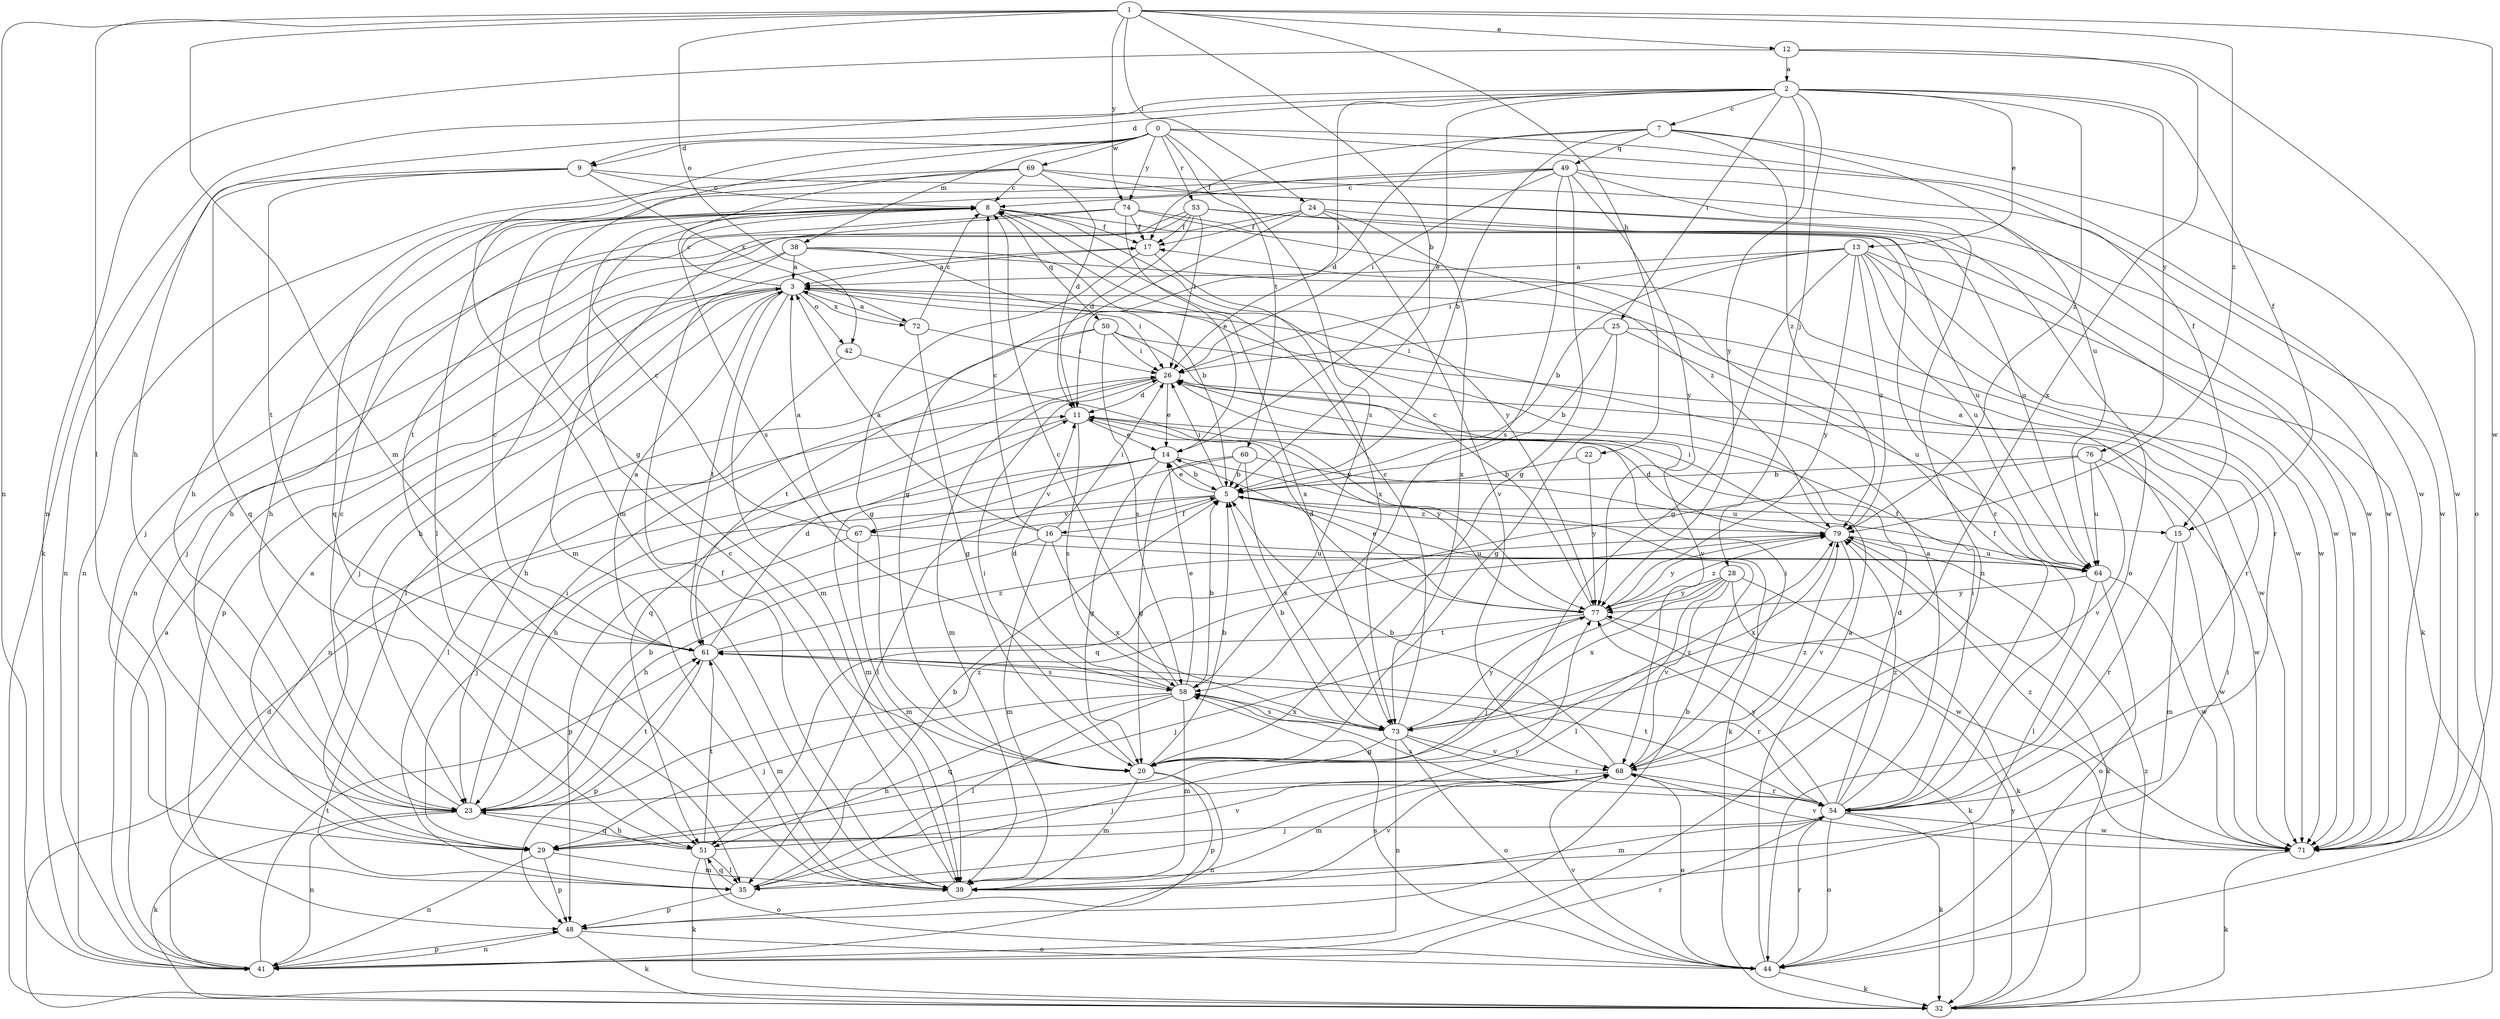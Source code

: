 strict digraph  {
0;
1;
2;
3;
5;
7;
8;
9;
11;
12;
13;
14;
15;
16;
17;
20;
22;
23;
24;
25;
26;
28;
29;
32;
35;
38;
39;
41;
42;
44;
48;
49;
50;
51;
53;
54;
58;
60;
61;
64;
67;
68;
69;
71;
72;
73;
74;
76;
77;
79;
0 -> 9  [label=d];
0 -> 15  [label=f];
0 -> 20  [label=g];
0 -> 38  [label=m];
0 -> 39  [label=m];
0 -> 53  [label=r];
0 -> 58  [label=s];
0 -> 60  [label=t];
0 -> 69  [label=w];
0 -> 71  [label=w];
0 -> 74  [label=y];
1 -> 5  [label=b];
1 -> 12  [label=e];
1 -> 22  [label=h];
1 -> 24  [label=i];
1 -> 35  [label=l];
1 -> 39  [label=m];
1 -> 41  [label=n];
1 -> 42  [label=o];
1 -> 71  [label=w];
1 -> 74  [label=y];
1 -> 79  [label=z];
2 -> 7  [label=c];
2 -> 9  [label=d];
2 -> 13  [label=e];
2 -> 14  [label=e];
2 -> 15  [label=f];
2 -> 23  [label=h];
2 -> 25  [label=i];
2 -> 26  [label=i];
2 -> 28  [label=j];
2 -> 32  [label=k];
2 -> 76  [label=y];
2 -> 77  [label=y];
2 -> 79  [label=z];
3 -> 8  [label=c];
3 -> 26  [label=i];
3 -> 29  [label=j];
3 -> 35  [label=l];
3 -> 39  [label=m];
3 -> 42  [label=o];
3 -> 48  [label=p];
3 -> 61  [label=t];
3 -> 72  [label=x];
5 -> 14  [label=e];
5 -> 15  [label=f];
5 -> 16  [label=f];
5 -> 26  [label=i];
5 -> 29  [label=j];
5 -> 67  [label=v];
5 -> 79  [label=z];
7 -> 5  [label=b];
7 -> 11  [label=d];
7 -> 17  [label=f];
7 -> 49  [label=q];
7 -> 64  [label=u];
7 -> 71  [label=w];
7 -> 79  [label=z];
8 -> 17  [label=f];
8 -> 23  [label=h];
8 -> 50  [label=q];
8 -> 54  [label=r];
8 -> 77  [label=y];
9 -> 8  [label=c];
9 -> 41  [label=n];
9 -> 51  [label=q];
9 -> 61  [label=t];
9 -> 71  [label=w];
9 -> 72  [label=x];
11 -> 14  [label=e];
11 -> 35  [label=l];
11 -> 58  [label=s];
11 -> 77  [label=y];
12 -> 2  [label=a];
12 -> 41  [label=n];
12 -> 44  [label=o];
12 -> 73  [label=x];
13 -> 3  [label=a];
13 -> 5  [label=b];
13 -> 20  [label=g];
13 -> 26  [label=i];
13 -> 32  [label=k];
13 -> 54  [label=r];
13 -> 64  [label=u];
13 -> 71  [label=w];
13 -> 77  [label=y];
13 -> 79  [label=z];
14 -> 5  [label=b];
14 -> 20  [label=g];
14 -> 23  [label=h];
14 -> 32  [label=k];
14 -> 39  [label=m];
14 -> 67  [label=v];
15 -> 3  [label=a];
15 -> 39  [label=m];
15 -> 54  [label=r];
15 -> 71  [label=w];
16 -> 3  [label=a];
16 -> 8  [label=c];
16 -> 23  [label=h];
16 -> 26  [label=i];
16 -> 39  [label=m];
16 -> 64  [label=u];
16 -> 73  [label=x];
17 -> 3  [label=a];
17 -> 20  [label=g];
17 -> 73  [label=x];
20 -> 5  [label=b];
20 -> 26  [label=i];
20 -> 39  [label=m];
20 -> 41  [label=n];
20 -> 48  [label=p];
20 -> 79  [label=z];
22 -> 5  [label=b];
22 -> 77  [label=y];
23 -> 5  [label=b];
23 -> 8  [label=c];
23 -> 26  [label=i];
23 -> 32  [label=k];
23 -> 41  [label=n];
23 -> 51  [label=q];
23 -> 61  [label=t];
23 -> 79  [label=z];
24 -> 17  [label=f];
24 -> 20  [label=g];
24 -> 41  [label=n];
24 -> 64  [label=u];
24 -> 68  [label=v];
24 -> 73  [label=x];
25 -> 5  [label=b];
25 -> 20  [label=g];
25 -> 26  [label=i];
25 -> 54  [label=r];
25 -> 64  [label=u];
26 -> 11  [label=d];
26 -> 14  [label=e];
26 -> 39  [label=m];
26 -> 51  [label=q];
28 -> 29  [label=j];
28 -> 32  [label=k];
28 -> 35  [label=l];
28 -> 68  [label=v];
28 -> 71  [label=w];
28 -> 73  [label=x];
28 -> 77  [label=y];
29 -> 3  [label=a];
29 -> 39  [label=m];
29 -> 41  [label=n];
29 -> 48  [label=p];
32 -> 11  [label=d];
32 -> 77  [label=y];
32 -> 79  [label=z];
35 -> 5  [label=b];
35 -> 48  [label=p];
35 -> 51  [label=q];
35 -> 77  [label=y];
38 -> 3  [label=a];
38 -> 5  [label=b];
38 -> 23  [label=h];
38 -> 29  [label=j];
38 -> 71  [label=w];
38 -> 73  [label=x];
39 -> 8  [label=c];
39 -> 17  [label=f];
39 -> 68  [label=v];
41 -> 3  [label=a];
41 -> 48  [label=p];
41 -> 54  [label=r];
41 -> 61  [label=t];
42 -> 23  [label=h];
42 -> 77  [label=y];
44 -> 3  [label=a];
44 -> 26  [label=i];
44 -> 32  [label=k];
44 -> 54  [label=r];
44 -> 58  [label=s];
44 -> 68  [label=v];
48 -> 5  [label=b];
48 -> 32  [label=k];
48 -> 41  [label=n];
48 -> 44  [label=o];
49 -> 8  [label=c];
49 -> 20  [label=g];
49 -> 26  [label=i];
49 -> 35  [label=l];
49 -> 41  [label=n];
49 -> 51  [label=q];
49 -> 58  [label=s];
49 -> 71  [label=w];
49 -> 77  [label=y];
50 -> 26  [label=i];
50 -> 41  [label=n];
50 -> 58  [label=s];
50 -> 61  [label=t];
50 -> 68  [label=v];
50 -> 71  [label=w];
51 -> 23  [label=h];
51 -> 32  [label=k];
51 -> 35  [label=l];
51 -> 44  [label=o];
51 -> 61  [label=t];
51 -> 68  [label=v];
53 -> 11  [label=d];
53 -> 17  [label=f];
53 -> 26  [label=i];
53 -> 29  [label=j];
53 -> 61  [label=t];
53 -> 64  [label=u];
53 -> 71  [label=w];
54 -> 3  [label=a];
54 -> 11  [label=d];
54 -> 17  [label=f];
54 -> 26  [label=i];
54 -> 29  [label=j];
54 -> 32  [label=k];
54 -> 39  [label=m];
54 -> 44  [label=o];
54 -> 58  [label=s];
54 -> 61  [label=t];
54 -> 71  [label=w];
54 -> 77  [label=y];
54 -> 79  [label=z];
58 -> 5  [label=b];
58 -> 8  [label=c];
58 -> 11  [label=d];
58 -> 14  [label=e];
58 -> 29  [label=j];
58 -> 35  [label=l];
58 -> 39  [label=m];
58 -> 51  [label=q];
58 -> 73  [label=x];
60 -> 5  [label=b];
60 -> 20  [label=g];
60 -> 35  [label=l];
60 -> 64  [label=u];
60 -> 73  [label=x];
61 -> 3  [label=a];
61 -> 8  [label=c];
61 -> 11  [label=d];
61 -> 39  [label=m];
61 -> 48  [label=p];
61 -> 54  [label=r];
61 -> 58  [label=s];
61 -> 79  [label=z];
64 -> 35  [label=l];
64 -> 44  [label=o];
64 -> 71  [label=w];
64 -> 77  [label=y];
67 -> 3  [label=a];
67 -> 8  [label=c];
67 -> 39  [label=m];
67 -> 48  [label=p];
67 -> 64  [label=u];
68 -> 5  [label=b];
68 -> 23  [label=h];
68 -> 26  [label=i];
68 -> 29  [label=j];
68 -> 39  [label=m];
68 -> 44  [label=o];
68 -> 54  [label=r];
68 -> 79  [label=z];
69 -> 8  [label=c];
69 -> 11  [label=d];
69 -> 23  [label=h];
69 -> 41  [label=n];
69 -> 44  [label=o];
69 -> 58  [label=s];
69 -> 71  [label=w];
71 -> 32  [label=k];
71 -> 68  [label=v];
71 -> 79  [label=z];
72 -> 3  [label=a];
72 -> 8  [label=c];
72 -> 20  [label=g];
72 -> 26  [label=i];
73 -> 5  [label=b];
73 -> 8  [label=c];
73 -> 20  [label=g];
73 -> 41  [label=n];
73 -> 44  [label=o];
73 -> 54  [label=r];
73 -> 58  [label=s];
73 -> 68  [label=v];
73 -> 77  [label=y];
74 -> 14  [label=e];
74 -> 17  [label=f];
74 -> 23  [label=h];
74 -> 39  [label=m];
74 -> 71  [label=w];
74 -> 79  [label=z];
76 -> 5  [label=b];
76 -> 51  [label=q];
76 -> 64  [label=u];
76 -> 68  [label=v];
76 -> 71  [label=w];
77 -> 8  [label=c];
77 -> 11  [label=d];
77 -> 14  [label=e];
77 -> 29  [label=j];
77 -> 32  [label=k];
77 -> 61  [label=t];
77 -> 79  [label=z];
79 -> 11  [label=d];
79 -> 26  [label=i];
79 -> 32  [label=k];
79 -> 64  [label=u];
79 -> 68  [label=v];
79 -> 73  [label=x];
79 -> 77  [label=y];
}
